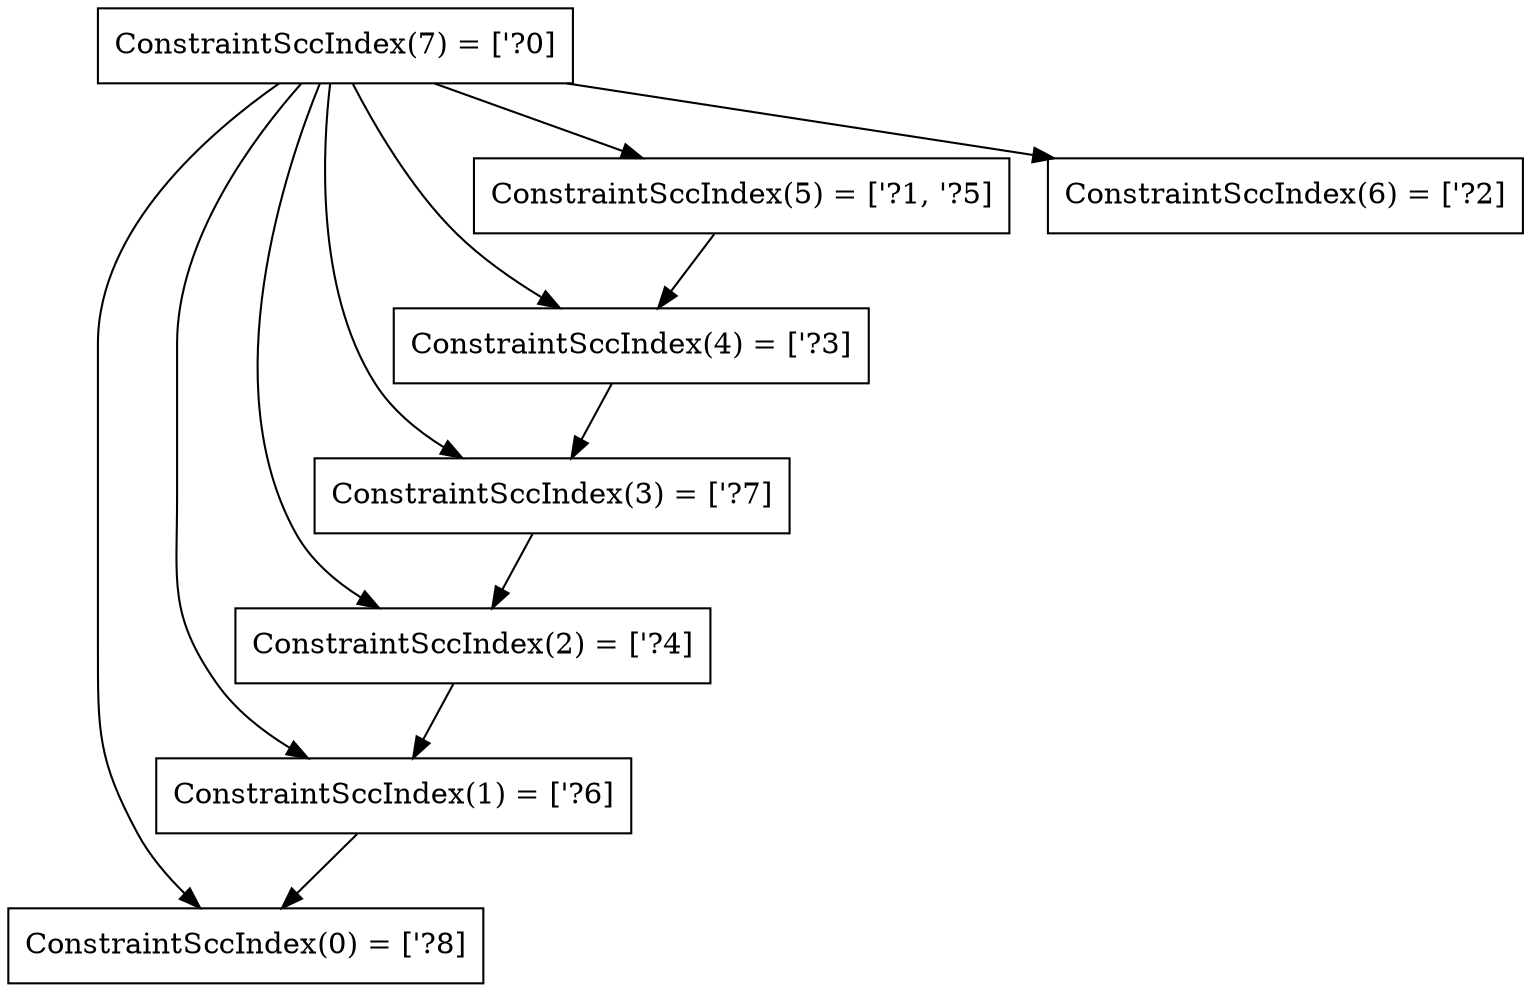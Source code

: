 digraph RegionInferenceContext {
    r0[label="ConstraintSccIndex(0) = [\'?8]"][shape="box"];
    r1[label="ConstraintSccIndex(1) = [\'?6]"][shape="box"];
    r2[label="ConstraintSccIndex(2) = [\'?4]"][shape="box"];
    r3[label="ConstraintSccIndex(3) = [\'?7]"][shape="box"];
    r4[label="ConstraintSccIndex(4) = [\'?3]"][shape="box"];
    r5[label="ConstraintSccIndex(5) = [\'?1, \'?5]"][shape="box"];
    r6[label="ConstraintSccIndex(6) = [\'?2]"][shape="box"];
    r7[label="ConstraintSccIndex(7) = [\'?0]"][shape="box"];
    r1 -> r0[label=""];
    r2 -> r1[label=""];
    r3 -> r2[label=""];
    r4 -> r3[label=""];
    r5 -> r4[label=""];
    r7 -> r5[label=""];
    r7 -> r6[label=""];
    r7 -> r4[label=""];
    r7 -> r2[label=""];
    r7 -> r1[label=""];
    r7 -> r3[label=""];
    r7 -> r0[label=""];
}
